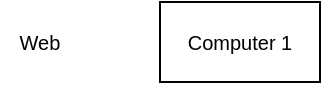 <mxfile version="20.8.5" type="github"><diagram id="qTctovQbxkrEYaiDBavU" name="Страница 1"><mxGraphModel dx="1049" dy="1747" grid="1" gridSize="10" guides="1" tooltips="1" connect="1" arrows="1" fold="1" page="1" pageScale="1" pageWidth="827" pageHeight="1169" math="0" shadow="0"><root><mxCell id="0"/><mxCell id="1" parent="0"/><mxCell id="Puf_ajN4j6Lr1b5FdnAH-8" value="Web" style="text;html=1;strokeColor=none;fillColor=none;align=center;verticalAlign=middle;whiteSpace=wrap;rounded=0;labelBackgroundColor=default;fontSize=10;" vertex="1" parent="1"><mxGeometry x="40" y="40" width="40" height="40" as="geometry"/></mxCell><mxCell id="Puf_ajN4j6Lr1b5FdnAH-10" value="Computer 1" style="rounded=0;whiteSpace=wrap;html=1;labelBackgroundColor=default;fontSize=10;" vertex="1" parent="1"><mxGeometry x="120" y="40" width="80" height="40" as="geometry"/></mxCell></root></mxGraphModel></diagram></mxfile>